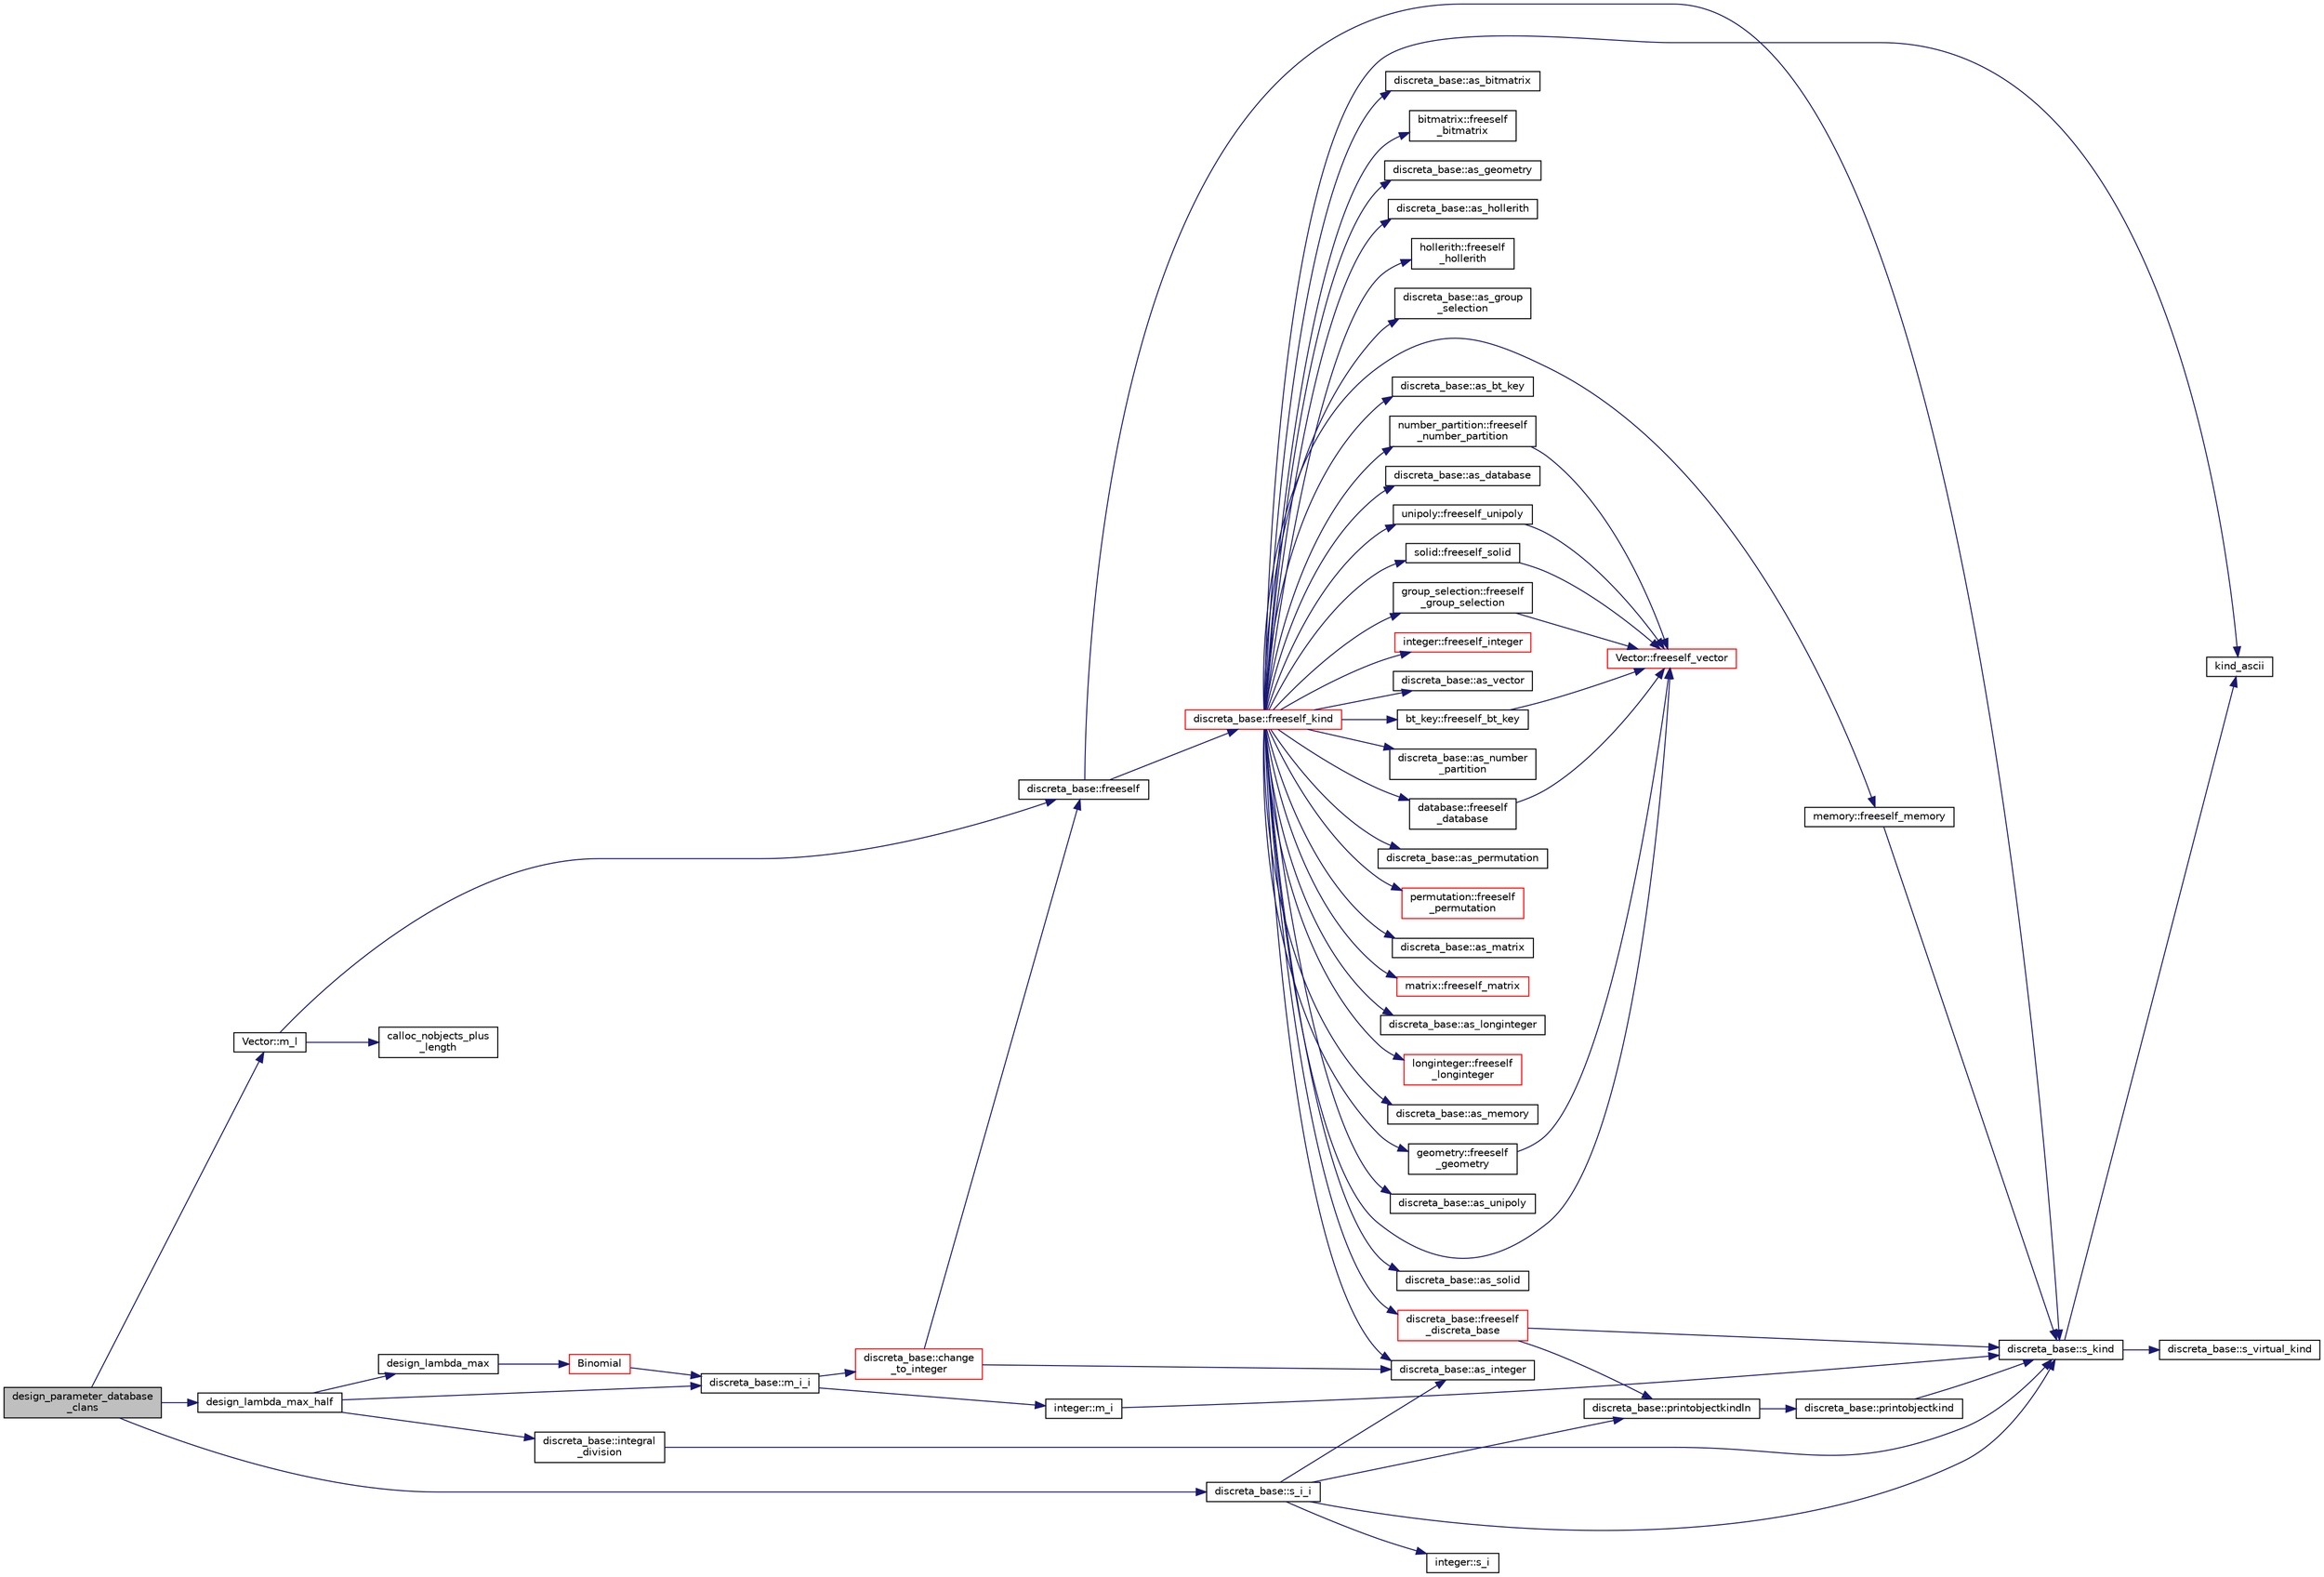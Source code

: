 digraph "design_parameter_database_clans"
{
  edge [fontname="Helvetica",fontsize="10",labelfontname="Helvetica",labelfontsize="10"];
  node [fontname="Helvetica",fontsize="10",shape=record];
  rankdir="LR";
  Node708 [label="design_parameter_database\l_clans",height=0.2,width=0.4,color="black", fillcolor="grey75", style="filled", fontcolor="black"];
  Node708 -> Node709 [color="midnightblue",fontsize="10",style="solid",fontname="Helvetica"];
  Node709 [label="Vector::m_l",height=0.2,width=0.4,color="black", fillcolor="white", style="filled",URL="$d5/db2/class_vector.html#a00f5520c2a6b4f5282a1a8bcf8ea74eb"];
  Node709 -> Node710 [color="midnightblue",fontsize="10",style="solid",fontname="Helvetica"];
  Node710 [label="discreta_base::freeself",height=0.2,width=0.4,color="black", fillcolor="white", style="filled",URL="$d7/d71/classdiscreta__base.html#a9a3c9501a562293b5667c11b9174d6e5"];
  Node710 -> Node711 [color="midnightblue",fontsize="10",style="solid",fontname="Helvetica"];
  Node711 [label="discreta_base::freeself_kind",height=0.2,width=0.4,color="red", fillcolor="white", style="filled",URL="$d7/d71/classdiscreta__base.html#a63a23ada2165b3838fab719ed458cec8"];
  Node711 -> Node712 [color="midnightblue",fontsize="10",style="solid",fontname="Helvetica"];
  Node712 [label="discreta_base::freeself\l_discreta_base",height=0.2,width=0.4,color="red", fillcolor="white", style="filled",URL="$d7/d71/classdiscreta__base.html#a8b1ec2cee4566034441e066dc2c027db"];
  Node712 -> Node713 [color="midnightblue",fontsize="10",style="solid",fontname="Helvetica"];
  Node713 [label="discreta_base::s_kind",height=0.2,width=0.4,color="black", fillcolor="white", style="filled",URL="$d7/d71/classdiscreta__base.html#a8a830025c74adbbc3362418a7c2ba157"];
  Node713 -> Node714 [color="midnightblue",fontsize="10",style="solid",fontname="Helvetica"];
  Node714 [label="discreta_base::s_virtual_kind",height=0.2,width=0.4,color="black", fillcolor="white", style="filled",URL="$d7/d71/classdiscreta__base.html#a52778a6d6943a468be083d0785d418fb"];
  Node713 -> Node715 [color="midnightblue",fontsize="10",style="solid",fontname="Helvetica"];
  Node715 [label="kind_ascii",height=0.2,width=0.4,color="black", fillcolor="white", style="filled",URL="$d9/d60/discreta_8h.html#ad0ce825a9f29bc6cec27e1b64cfe27bf"];
  Node712 -> Node716 [color="midnightblue",fontsize="10",style="solid",fontname="Helvetica"];
  Node716 [label="discreta_base::printobjectkindln",height=0.2,width=0.4,color="black", fillcolor="white", style="filled",URL="$d7/d71/classdiscreta__base.html#a677ccc8f392ebedde05e453f8cf59559"];
  Node716 -> Node717 [color="midnightblue",fontsize="10",style="solid",fontname="Helvetica"];
  Node717 [label="discreta_base::printobjectkind",height=0.2,width=0.4,color="black", fillcolor="white", style="filled",URL="$d7/d71/classdiscreta__base.html#aa75a1314aa706909b029664944904231"];
  Node717 -> Node713 [color="midnightblue",fontsize="10",style="solid",fontname="Helvetica"];
  Node711 -> Node719 [color="midnightblue",fontsize="10",style="solid",fontname="Helvetica"];
  Node719 [label="discreta_base::as_integer",height=0.2,width=0.4,color="black", fillcolor="white", style="filled",URL="$d7/d71/classdiscreta__base.html#a00d7691eaf874fd283d942692fe8dd26"];
  Node711 -> Node720 [color="midnightblue",fontsize="10",style="solid",fontname="Helvetica"];
  Node720 [label="integer::freeself_integer",height=0.2,width=0.4,color="red", fillcolor="white", style="filled",URL="$d0/de5/classinteger.html#a02eb557612c9db1820dd75a77151edc0"];
  Node711 -> Node721 [color="midnightblue",fontsize="10",style="solid",fontname="Helvetica"];
  Node721 [label="discreta_base::as_vector",height=0.2,width=0.4,color="black", fillcolor="white", style="filled",URL="$d7/d71/classdiscreta__base.html#a7bdd6cae39c380b128ee9e17e42cf020"];
  Node711 -> Node722 [color="midnightblue",fontsize="10",style="solid",fontname="Helvetica"];
  Node722 [label="Vector::freeself_vector",height=0.2,width=0.4,color="red", fillcolor="white", style="filled",URL="$d5/db2/class_vector.html#ad55c58937ca8fb342247a2c0fb572d20"];
  Node711 -> Node724 [color="midnightblue",fontsize="10",style="solid",fontname="Helvetica"];
  Node724 [label="discreta_base::as_number\l_partition",height=0.2,width=0.4,color="black", fillcolor="white", style="filled",URL="$d7/d71/classdiscreta__base.html#a307aa09de0e925d46697707968ffab00"];
  Node711 -> Node725 [color="midnightblue",fontsize="10",style="solid",fontname="Helvetica"];
  Node725 [label="number_partition::freeself\l_number_partition",height=0.2,width=0.4,color="black", fillcolor="white", style="filled",URL="$df/d50/classnumber__partition.html#aa74111c1c8cd218b654e7b7c1ca42eb5"];
  Node725 -> Node722 [color="midnightblue",fontsize="10",style="solid",fontname="Helvetica"];
  Node711 -> Node726 [color="midnightblue",fontsize="10",style="solid",fontname="Helvetica"];
  Node726 [label="discreta_base::as_permutation",height=0.2,width=0.4,color="black", fillcolor="white", style="filled",URL="$d7/d71/classdiscreta__base.html#aa4e72f36a82984239b12ae831e131098"];
  Node711 -> Node727 [color="midnightblue",fontsize="10",style="solid",fontname="Helvetica"];
  Node727 [label="permutation::freeself\l_permutation",height=0.2,width=0.4,color="red", fillcolor="white", style="filled",URL="$d0/d08/classpermutation.html#a1f86343fa765d71c976d79e5ce372c12"];
  Node711 -> Node728 [color="midnightblue",fontsize="10",style="solid",fontname="Helvetica"];
  Node728 [label="discreta_base::as_matrix",height=0.2,width=0.4,color="black", fillcolor="white", style="filled",URL="$d7/d71/classdiscreta__base.html#ae4d7f56d917a4707b838fbffde6467ff"];
  Node711 -> Node729 [color="midnightblue",fontsize="10",style="solid",fontname="Helvetica"];
  Node729 [label="matrix::freeself_matrix",height=0.2,width=0.4,color="red", fillcolor="white", style="filled",URL="$d1/d8d/classmatrix.html#ab47d61820499f35c15bf82fb6a3b9bd1"];
  Node711 -> Node731 [color="midnightblue",fontsize="10",style="solid",fontname="Helvetica"];
  Node731 [label="discreta_base::as_longinteger",height=0.2,width=0.4,color="black", fillcolor="white", style="filled",URL="$d7/d71/classdiscreta__base.html#a20a094639eb711b10c8694c51937f7cd"];
  Node711 -> Node732 [color="midnightblue",fontsize="10",style="solid",fontname="Helvetica"];
  Node732 [label="longinteger::freeself\l_longinteger",height=0.2,width=0.4,color="red", fillcolor="white", style="filled",URL="$d3/d71/classlonginteger.html#a82006f4b7c6bf897de0387497e16c219"];
  Node711 -> Node734 [color="midnightblue",fontsize="10",style="solid",fontname="Helvetica"];
  Node734 [label="discreta_base::as_memory",height=0.2,width=0.4,color="black", fillcolor="white", style="filled",URL="$d7/d71/classdiscreta__base.html#ad94b2d7dce0cd4fa22db57f6e79c4bd2"];
  Node711 -> Node735 [color="midnightblue",fontsize="10",style="solid",fontname="Helvetica"];
  Node735 [label="memory::freeself_memory",height=0.2,width=0.4,color="black", fillcolor="white", style="filled",URL="$d8/d99/classmemory.html#a19366f9105d79a0e818cc19255d7ef4f"];
  Node735 -> Node713 [color="midnightblue",fontsize="10",style="solid",fontname="Helvetica"];
  Node711 -> Node736 [color="midnightblue",fontsize="10",style="solid",fontname="Helvetica"];
  Node736 [label="discreta_base::as_unipoly",height=0.2,width=0.4,color="black", fillcolor="white", style="filled",URL="$d7/d71/classdiscreta__base.html#ad50d8027f039fe5c2478cddb243adc9d"];
  Node711 -> Node737 [color="midnightblue",fontsize="10",style="solid",fontname="Helvetica"];
  Node737 [label="unipoly::freeself_unipoly",height=0.2,width=0.4,color="black", fillcolor="white", style="filled",URL="$d1/d89/classunipoly.html#aad315db6c6adb555a0c63877aab7d27e"];
  Node737 -> Node722 [color="midnightblue",fontsize="10",style="solid",fontname="Helvetica"];
  Node711 -> Node738 [color="midnightblue",fontsize="10",style="solid",fontname="Helvetica"];
  Node738 [label="discreta_base::as_solid",height=0.2,width=0.4,color="black", fillcolor="white", style="filled",URL="$d7/d71/classdiscreta__base.html#a1fc5f2b85ec97ab0a69dd64903c970a5"];
  Node711 -> Node739 [color="midnightblue",fontsize="10",style="solid",fontname="Helvetica"];
  Node739 [label="solid::freeself_solid",height=0.2,width=0.4,color="black", fillcolor="white", style="filled",URL="$d8/def/classsolid.html#a84c2f0abd7b24b1cf2ccefa9c99567fe"];
  Node739 -> Node722 [color="midnightblue",fontsize="10",style="solid",fontname="Helvetica"];
  Node711 -> Node740 [color="midnightblue",fontsize="10",style="solid",fontname="Helvetica"];
  Node740 [label="discreta_base::as_bitmatrix",height=0.2,width=0.4,color="black", fillcolor="white", style="filled",URL="$d7/d71/classdiscreta__base.html#a071ad54ea8ef6c9d1d15f532e5a76df6"];
  Node711 -> Node741 [color="midnightblue",fontsize="10",style="solid",fontname="Helvetica"];
  Node741 [label="bitmatrix::freeself\l_bitmatrix",height=0.2,width=0.4,color="black", fillcolor="white", style="filled",URL="$de/dc8/classbitmatrix.html#a4b84eed56a244df63819eae6b7ba1eff"];
  Node711 -> Node742 [color="midnightblue",fontsize="10",style="solid",fontname="Helvetica"];
  Node742 [label="discreta_base::as_geometry",height=0.2,width=0.4,color="black", fillcolor="white", style="filled",URL="$d7/d71/classdiscreta__base.html#a38fc7b4cdd830703e9d87354b79bc5c8"];
  Node711 -> Node743 [color="midnightblue",fontsize="10",style="solid",fontname="Helvetica"];
  Node743 [label="geometry::freeself\l_geometry",height=0.2,width=0.4,color="black", fillcolor="white", style="filled",URL="$da/d44/classgeometry.html#a504b1b52d24b4ae00d9fd0b7838b57e6"];
  Node743 -> Node722 [color="midnightblue",fontsize="10",style="solid",fontname="Helvetica"];
  Node711 -> Node744 [color="midnightblue",fontsize="10",style="solid",fontname="Helvetica"];
  Node744 [label="discreta_base::as_hollerith",height=0.2,width=0.4,color="black", fillcolor="white", style="filled",URL="$d7/d71/classdiscreta__base.html#a3e66f82711f314710107e2f29e589690"];
  Node711 -> Node745 [color="midnightblue",fontsize="10",style="solid",fontname="Helvetica"];
  Node745 [label="hollerith::freeself\l_hollerith",height=0.2,width=0.4,color="black", fillcolor="white", style="filled",URL="$d8/d99/classhollerith.html#a240d1b30780c9e09323d0b3ad5e2d1f7"];
  Node711 -> Node746 [color="midnightblue",fontsize="10",style="solid",fontname="Helvetica"];
  Node746 [label="discreta_base::as_group\l_selection",height=0.2,width=0.4,color="black", fillcolor="white", style="filled",URL="$d7/d71/classdiscreta__base.html#aae1bac4883c567718bef9fb610abbdc8"];
  Node711 -> Node747 [color="midnightblue",fontsize="10",style="solid",fontname="Helvetica"];
  Node747 [label="group_selection::freeself\l_group_selection",height=0.2,width=0.4,color="black", fillcolor="white", style="filled",URL="$d6/db0/classgroup__selection.html#a778b1a466858bf7f90516eeba1795798"];
  Node747 -> Node722 [color="midnightblue",fontsize="10",style="solid",fontname="Helvetica"];
  Node711 -> Node748 [color="midnightblue",fontsize="10",style="solid",fontname="Helvetica"];
  Node748 [label="discreta_base::as_bt_key",height=0.2,width=0.4,color="black", fillcolor="white", style="filled",URL="$d7/d71/classdiscreta__base.html#a2734c6e08dca17cf6588bd5064ec1b9f"];
  Node711 -> Node749 [color="midnightblue",fontsize="10",style="solid",fontname="Helvetica"];
  Node749 [label="bt_key::freeself_bt_key",height=0.2,width=0.4,color="black", fillcolor="white", style="filled",URL="$d1/de5/classbt__key.html#aad1f5a9b943d3ae072f1d09a9bb126c6"];
  Node749 -> Node722 [color="midnightblue",fontsize="10",style="solid",fontname="Helvetica"];
  Node711 -> Node750 [color="midnightblue",fontsize="10",style="solid",fontname="Helvetica"];
  Node750 [label="discreta_base::as_database",height=0.2,width=0.4,color="black", fillcolor="white", style="filled",URL="$d7/d71/classdiscreta__base.html#ab055d39d58210a2b03ba3d33703b09a9"];
  Node711 -> Node751 [color="midnightblue",fontsize="10",style="solid",fontname="Helvetica"];
  Node751 [label="database::freeself\l_database",height=0.2,width=0.4,color="black", fillcolor="white", style="filled",URL="$db/d72/classdatabase.html#a4dc263211f9b364e4fa733c8cf53e066"];
  Node751 -> Node722 [color="midnightblue",fontsize="10",style="solid",fontname="Helvetica"];
  Node711 -> Node715 [color="midnightblue",fontsize="10",style="solid",fontname="Helvetica"];
  Node710 -> Node713 [color="midnightblue",fontsize="10",style="solid",fontname="Helvetica"];
  Node709 -> Node758 [color="midnightblue",fontsize="10",style="solid",fontname="Helvetica"];
  Node758 [label="calloc_nobjects_plus\l_length",height=0.2,width=0.4,color="black", fillcolor="white", style="filled",URL="$d9/d60/discreta_8h.html#a71599d54c8c17dfa065a363f5cdd0aa4"];
  Node708 -> Node759 [color="midnightblue",fontsize="10",style="solid",fontname="Helvetica"];
  Node759 [label="design_lambda_max_half",height=0.2,width=0.4,color="black", fillcolor="white", style="filled",URL="$d1/dec/lib_2_d_i_s_c_r_e_t_a_2design_8_c.html#accb093d81f75d5cd3d46f566bba28d6a"];
  Node759 -> Node760 [color="midnightblue",fontsize="10",style="solid",fontname="Helvetica"];
  Node760 [label="design_lambda_max",height=0.2,width=0.4,color="black", fillcolor="white", style="filled",URL="$d1/dec/lib_2_d_i_s_c_r_e_t_a_2design_8_c.html#acdf81c1d4f1b0dbacad39f2c0a1190ed"];
  Node760 -> Node761 [color="midnightblue",fontsize="10",style="solid",fontname="Helvetica"];
  Node761 [label="Binomial",height=0.2,width=0.4,color="red", fillcolor="white", style="filled",URL="$d9/d60/discreta_8h.html#a832bb13a7500f74e6ce6fd77a4133dcf"];
  Node761 -> Node762 [color="midnightblue",fontsize="10",style="solid",fontname="Helvetica"];
  Node762 [label="discreta_base::m_i_i",height=0.2,width=0.4,color="black", fillcolor="white", style="filled",URL="$d7/d71/classdiscreta__base.html#aa231464a9d4bc233f66608021c9ad997"];
  Node762 -> Node763 [color="midnightblue",fontsize="10",style="solid",fontname="Helvetica"];
  Node763 [label="discreta_base::change\l_to_integer",height=0.2,width=0.4,color="red", fillcolor="white", style="filled",URL="$d7/d71/classdiscreta__base.html#a58a5a5bd8f8e6f2dd7b4483b66dc7bb9"];
  Node763 -> Node710 [color="midnightblue",fontsize="10",style="solid",fontname="Helvetica"];
  Node763 -> Node719 [color="midnightblue",fontsize="10",style="solid",fontname="Helvetica"];
  Node762 -> Node787 [color="midnightblue",fontsize="10",style="solid",fontname="Helvetica"];
  Node787 [label="integer::m_i",height=0.2,width=0.4,color="black", fillcolor="white", style="filled",URL="$d0/de5/classinteger.html#a869091f0a0f35f5354c8c4a70250e8a9"];
  Node787 -> Node713 [color="midnightblue",fontsize="10",style="solid",fontname="Helvetica"];
  Node759 -> Node762 [color="midnightblue",fontsize="10",style="solid",fontname="Helvetica"];
  Node759 -> Node789 [color="midnightblue",fontsize="10",style="solid",fontname="Helvetica"];
  Node789 [label="discreta_base::integral\l_division",height=0.2,width=0.4,color="black", fillcolor="white", style="filled",URL="$d7/d71/classdiscreta__base.html#a92b3001ac35af9185b316c0d8f89070e"];
  Node789 -> Node713 [color="midnightblue",fontsize="10",style="solid",fontname="Helvetica"];
  Node708 -> Node790 [color="midnightblue",fontsize="10",style="solid",fontname="Helvetica"];
  Node790 [label="discreta_base::s_i_i",height=0.2,width=0.4,color="black", fillcolor="white", style="filled",URL="$d7/d71/classdiscreta__base.html#aadb92c01fbe69b3034b0214b33fbc735"];
  Node790 -> Node713 [color="midnightblue",fontsize="10",style="solid",fontname="Helvetica"];
  Node790 -> Node716 [color="midnightblue",fontsize="10",style="solid",fontname="Helvetica"];
  Node790 -> Node719 [color="midnightblue",fontsize="10",style="solid",fontname="Helvetica"];
  Node790 -> Node791 [color="midnightblue",fontsize="10",style="solid",fontname="Helvetica"];
  Node791 [label="integer::s_i",height=0.2,width=0.4,color="black", fillcolor="white", style="filled",URL="$d0/de5/classinteger.html#adf28e9f94d4c844adaa950deeb80b904"];
}
